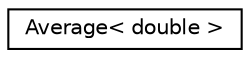 digraph "Graphical Class Hierarchy"
{
 // LATEX_PDF_SIZE
  edge [fontname="Helvetica",fontsize="10",labelfontname="Helvetica",labelfontsize="10"];
  node [fontname="Helvetica",fontsize="10",shape=record];
  rankdir="LR";
  Node0 [label="Average\< double \>",height=0.2,width=0.4,color="black", fillcolor="white", style="filled",URL="$classAverage.html",tooltip=" "];
}
